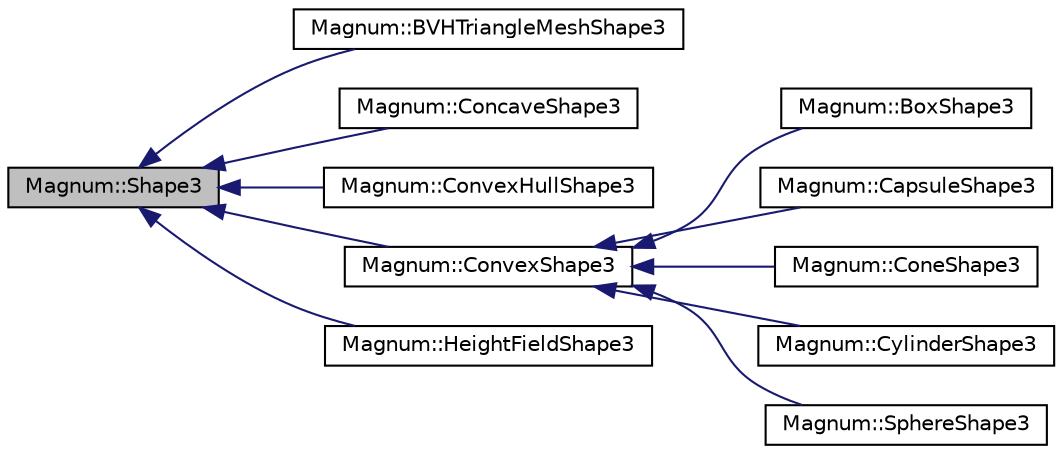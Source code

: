 digraph "Magnum::Shape3"
{
  edge [fontname="Helvetica",fontsize="10",labelfontname="Helvetica",labelfontsize="10"];
  node [fontname="Helvetica",fontsize="10",shape=record];
  rankdir="LR";
  Node1 [label="Magnum::Shape3",height=0.2,width=0.4,color="black", fillcolor="grey75", style="filled", fontcolor="black"];
  Node1 -> Node2 [dir="back",color="midnightblue",fontsize="10",style="solid",fontname="Helvetica"];
  Node2 [label="Magnum::BVHTriangleMeshShape3",height=0.2,width=0.4,color="black", fillcolor="white", style="filled",URL="$class_magnum_1_1_b_v_h_triangle_mesh_shape3.html",tooltip="BVHTriangleMeshShape3. "];
  Node1 -> Node3 [dir="back",color="midnightblue",fontsize="10",style="solid",fontname="Helvetica"];
  Node3 [label="Magnum::ConcaveShape3",height=0.2,width=0.4,color="black", fillcolor="white", style="filled",URL="$class_magnum_1_1_concave_shape3.html",tooltip="ConcaveShape3. "];
  Node1 -> Node4 [dir="back",color="midnightblue",fontsize="10",style="solid",fontname="Helvetica"];
  Node4 [label="Magnum::ConvexHullShape3",height=0.2,width=0.4,color="black", fillcolor="white", style="filled",URL="$class_magnum_1_1_convex_hull_shape3.html"];
  Node1 -> Node5 [dir="back",color="midnightblue",fontsize="10",style="solid",fontname="Helvetica"];
  Node5 [label="Magnum::ConvexShape3",height=0.2,width=0.4,color="black", fillcolor="white", style="filled",URL="$class_magnum_1_1_convex_shape3.html",tooltip="ConvexShape3. "];
  Node5 -> Node6 [dir="back",color="midnightblue",fontsize="10",style="solid",fontname="Helvetica"];
  Node6 [label="Magnum::BoxShape3",height=0.2,width=0.4,color="black", fillcolor="white", style="filled",URL="$class_magnum_1_1_box_shape3.html",tooltip="BoxShape3. "];
  Node5 -> Node7 [dir="back",color="midnightblue",fontsize="10",style="solid",fontname="Helvetica"];
  Node7 [label="Magnum::CapsuleShape3",height=0.2,width=0.4,color="black", fillcolor="white", style="filled",URL="$class_magnum_1_1_capsule_shape3.html",tooltip="CapsuleShape3. "];
  Node5 -> Node8 [dir="back",color="midnightblue",fontsize="10",style="solid",fontname="Helvetica"];
  Node8 [label="Magnum::ConeShape3",height=0.2,width=0.4,color="black", fillcolor="white", style="filled",URL="$class_magnum_1_1_cone_shape3.html",tooltip="ConeShape3. "];
  Node5 -> Node9 [dir="back",color="midnightblue",fontsize="10",style="solid",fontname="Helvetica"];
  Node9 [label="Magnum::CylinderShape3",height=0.2,width=0.4,color="black", fillcolor="white", style="filled",URL="$class_magnum_1_1_cylinder_shape3.html",tooltip="CylinderShape3. "];
  Node5 -> Node10 [dir="back",color="midnightblue",fontsize="10",style="solid",fontname="Helvetica"];
  Node10 [label="Magnum::SphereShape3",height=0.2,width=0.4,color="black", fillcolor="white", style="filled",URL="$class_magnum_1_1_sphere_shape3.html",tooltip="SphereShape3. "];
  Node1 -> Node11 [dir="back",color="midnightblue",fontsize="10",style="solid",fontname="Helvetica"];
  Node11 [label="Magnum::HeightFieldShape3",height=0.2,width=0.4,color="black", fillcolor="white", style="filled",URL="$class_magnum_1_1_height_field_shape3.html",tooltip="HeightFieldShape3. "];
}
